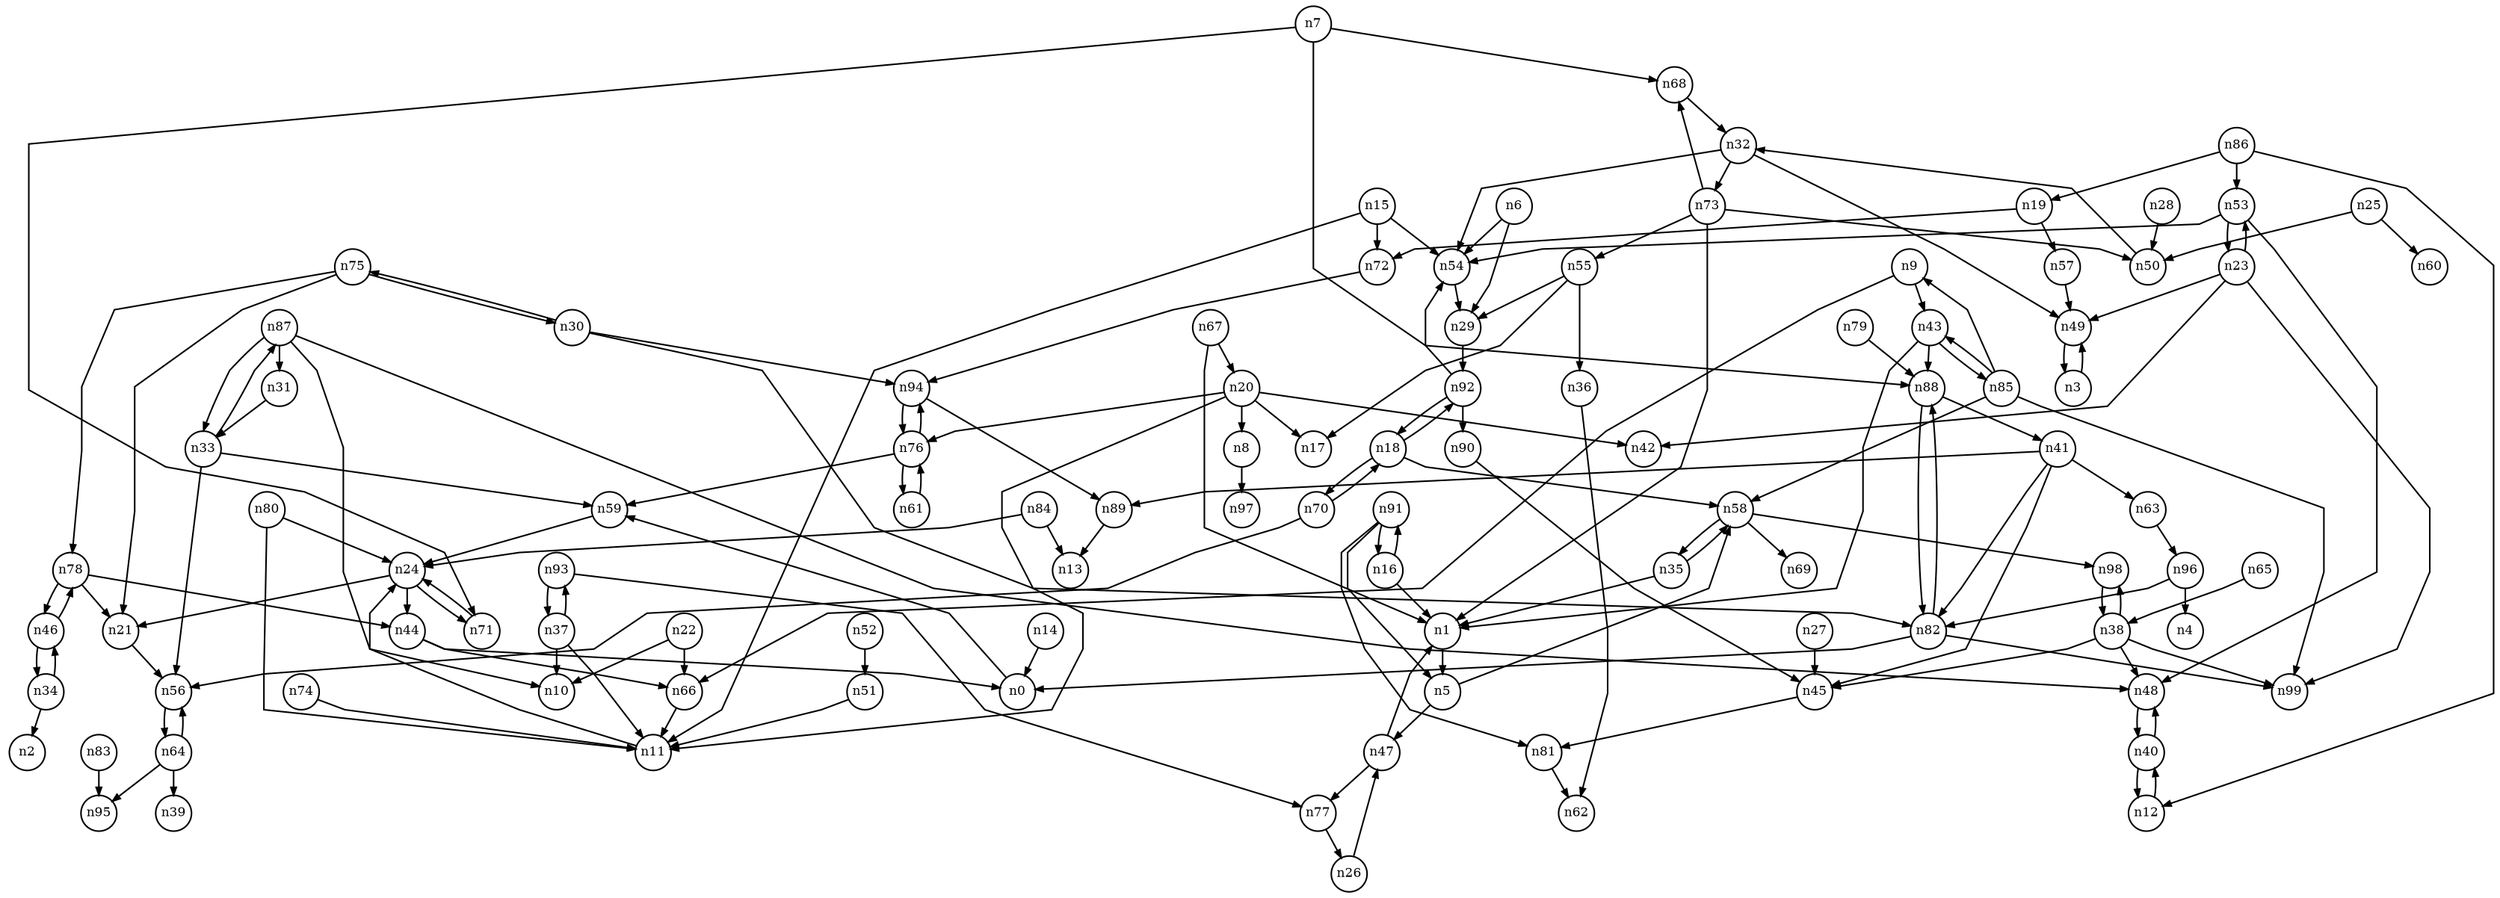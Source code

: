 digraph G{
splines=polyline;
ranksep=0.22;
nodesep=0.22;
nodesize=0.32;
fontsize=8
edge [arrowsize=0.5]
node [fontsize=8 shape=circle width=0.32 fixedsize=shape];

n59 -> n24
n0 -> n59
n49 -> n3
n3 -> n49
n47 -> n1
n47 -> n77
n5 -> n47
n5 -> n58
n58 -> n69
n58 -> n98
n58 -> n35
n29 -> n92
n6 -> n29
n6 -> n54
n54 -> n29
n68 -> n32
n7 -> n68
n7 -> n71
n7 -> n88
n71 -> n24
n88 -> n41
n88 -> n82
n8 -> n97
n66 -> n11
n9 -> n66
n9 -> n43
n14 -> n0
n11 -> n24
n15 -> n11
n15 -> n54
n15 -> n72
n72 -> n94
n1 -> n5
n16 -> n1
n16 -> n91
n18 -> n58
n18 -> n70
n18 -> n92
n70 -> n56
n70 -> n18
n92 -> n54
n92 -> n90
n92 -> n18
n57 -> n49
n19 -> n57
n19 -> n72
n20 -> n8
n20 -> n11
n20 -> n17
n20 -> n42
n20 -> n76
n76 -> n59
n76 -> n94
n76 -> n61
n56 -> n64
n21 -> n56
n22 -> n10
n22 -> n66
n23 -> n42
n23 -> n49
n23 -> n53
n23 -> n99
n53 -> n48
n53 -> n54
n53 -> n23
n24 -> n21
n24 -> n44
n24 -> n71
n44 -> n0
n44 -> n66
n50 -> n32
n25 -> n50
n25 -> n60
n26 -> n47
n45 -> n81
n27 -> n45
n28 -> n50
n75 -> n21
n75 -> n78
n75 -> n30
n30 -> n75
n30 -> n82
n30 -> n94
n82 -> n0
n82 -> n88
n82 -> n99
n94 -> n89
n94 -> n76
n33 -> n56
n33 -> n59
n33 -> n87
n31 -> n33
n32 -> n49
n32 -> n54
n32 -> n73
n73 -> n1
n73 -> n50
n73 -> n55
n73 -> n68
n34 -> n2
n34 -> n46
n35 -> n1
n35 -> n58
n36 -> n62
n37 -> n10
n37 -> n11
n37 -> n93
n93 -> n77
n93 -> n37
n38 -> n45
n38 -> n48
n38 -> n98
n38 -> n99
n48 -> n40
n98 -> n38
n12 -> n40
n40 -> n12
n40 -> n48
n41 -> n45
n41 -> n63
n41 -> n89
n41 -> n82
n63 -> n96
n89 -> n13
n43 -> n1
n43 -> n85
n43 -> n88
n85 -> n9
n85 -> n58
n85 -> n99
n85 -> n43
n81 -> n62
n46 -> n34
n46 -> n78
n78 -> n21
n78 -> n44
n78 -> n46
n77 -> n26
n51 -> n11
n52 -> n51
n55 -> n17
n55 -> n29
n55 -> n36
n61 -> n76
n64 -> n39
n64 -> n56
n64 -> n95
n65 -> n38
n67 -> n1
n67 -> n20
n74 -> n11
n79 -> n88
n80 -> n11
n80 -> n24
n83 -> n95
n84 -> n13
n84 -> n24
n86 -> n12
n86 -> n19
n86 -> n53
n87 -> n10
n87 -> n31
n87 -> n33
n87 -> n48
n90 -> n45
n91 -> n5
n91 -> n16
n91 -> n81
n96 -> n4
n96 -> n82
}

